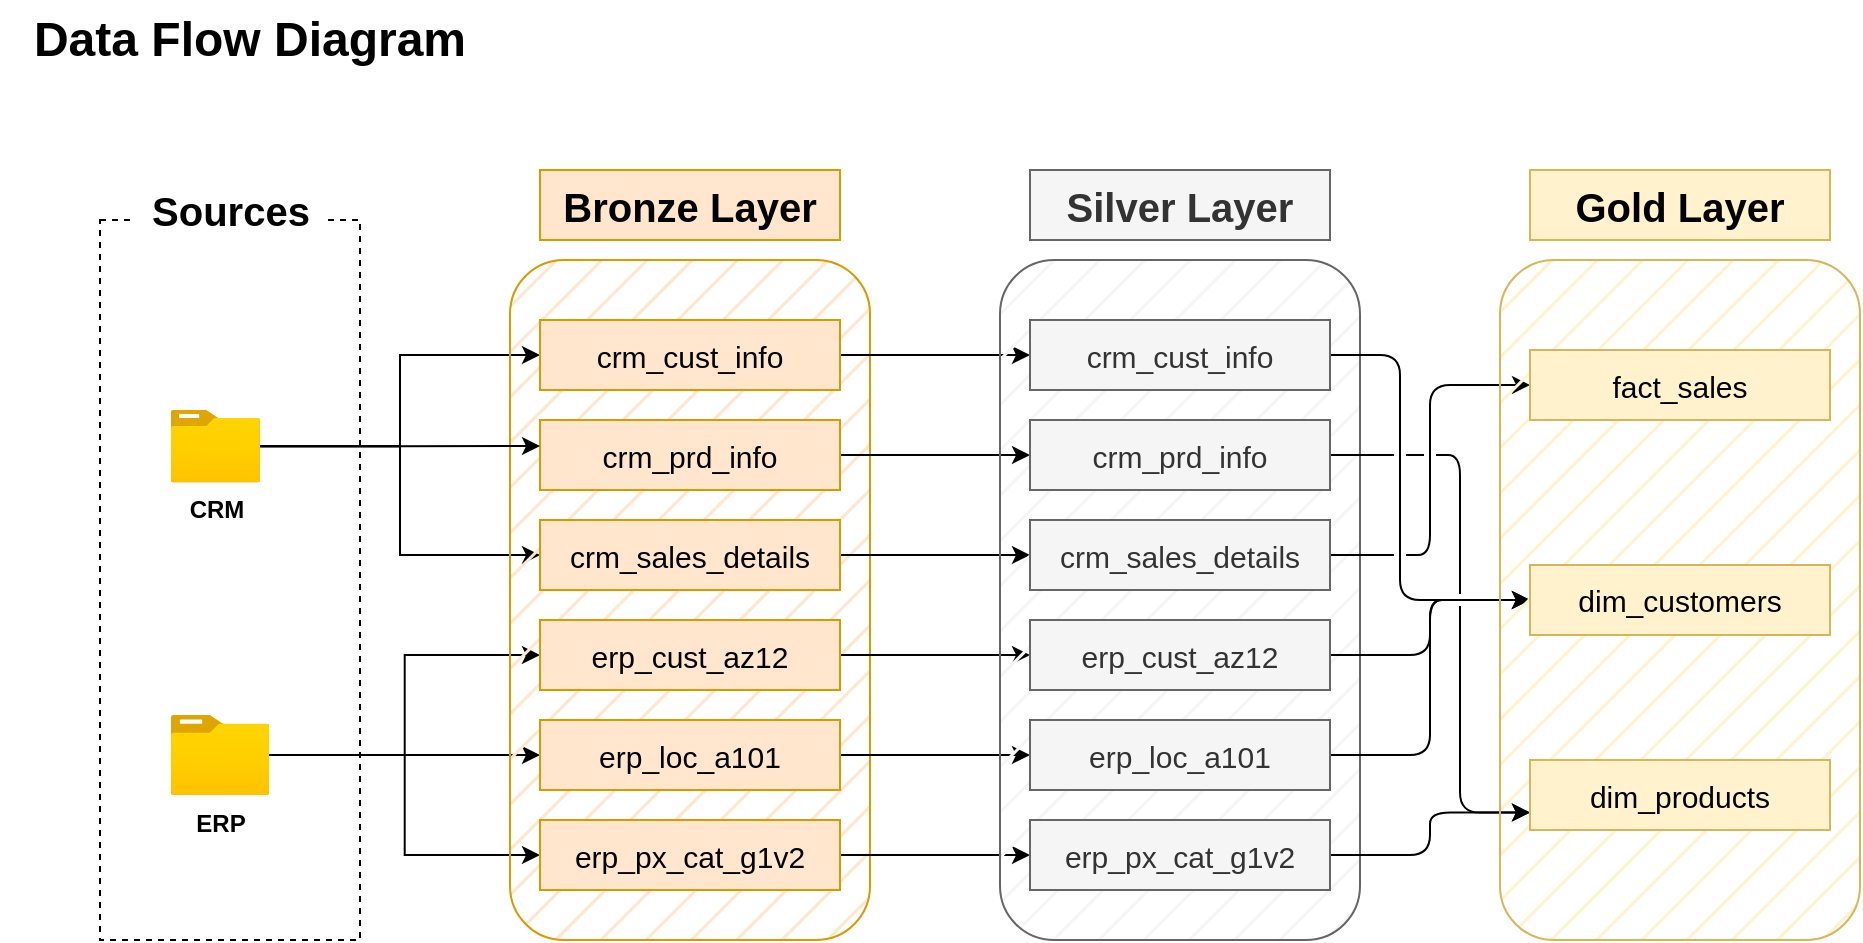 <mxfile version="27.0.9">
  <diagram name="Page-1" id="Yvh4AdQ1gagWU2hSKg-S">
    <mxGraphModel dx="314" dy="375" grid="1" gridSize="10" guides="1" tooltips="1" connect="1" arrows="1" fold="1" page="1" pageScale="1" pageWidth="1100" pageHeight="850" math="0" shadow="0">
      <root>
        <mxCell id="0" />
        <mxCell id="1" parent="0" />
        <mxCell id="vAyuxWA_YO4ddhJwpJ2V-1" value="&lt;b&gt;&lt;font style=&quot;font-size: 24px;&quot;&gt;Data Flow Diagram&lt;/font&gt;&lt;/b&gt;" style="rounded=0;whiteSpace=wrap;html=1;fillColor=none;strokeColor=none;" parent="1" vertex="1">
          <mxGeometry x="20" y="50" width="250" height="40" as="geometry" />
        </mxCell>
        <mxCell id="vAyuxWA_YO4ddhJwpJ2V-2" value="" style="rounded=0;whiteSpace=wrap;html=1;dashed=1;" parent="1" vertex="1">
          <mxGeometry x="70" y="160" width="130" height="360" as="geometry" />
        </mxCell>
        <mxCell id="vAyuxWA_YO4ddhJwpJ2V-3" value="&lt;b&gt;&lt;font style=&quot;font-size: 20px;&quot;&gt;Sources&lt;/font&gt;&lt;/b&gt;" style="rounded=0;whiteSpace=wrap;html=1;strokeColor=none;" parent="1" vertex="1">
          <mxGeometry x="87.5" y="140" width="95" height="30" as="geometry" />
        </mxCell>
        <mxCell id="vAyuxWA_YO4ddhJwpJ2V-13" style="edgeStyle=orthogonalEdgeStyle;rounded=0;orthogonalLoop=1;jettySize=auto;html=1;entryX=0;entryY=0.5;entryDx=0;entryDy=0;" parent="1" source="vAyuxWA_YO4ddhJwpJ2V-4" target="vAyuxWA_YO4ddhJwpJ2V-8" edge="1">
          <mxGeometry relative="1" as="geometry" />
        </mxCell>
        <mxCell id="vAyuxWA_YO4ddhJwpJ2V-15" style="edgeStyle=orthogonalEdgeStyle;rounded=0;orthogonalLoop=1;jettySize=auto;html=1;entryX=0;entryY=0.5;entryDx=0;entryDy=0;" parent="1" source="vAyuxWA_YO4ddhJwpJ2V-4" target="vAyuxWA_YO4ddhJwpJ2V-9" edge="1">
          <mxGeometry relative="1" as="geometry" />
        </mxCell>
        <mxCell id="vAyuxWA_YO4ddhJwpJ2V-4" value="&lt;b&gt;CRM&lt;/b&gt;" style="image;aspect=fixed;html=1;points=[];align=center;fontSize=12;image=img/lib/azure2/general/Folder_Blank.svg;" parent="1" vertex="1">
          <mxGeometry x="105.36" y="255" width="44.64" height="36.23" as="geometry" />
        </mxCell>
        <mxCell id="vAyuxWA_YO4ddhJwpJ2V-19" style="edgeStyle=orthogonalEdgeStyle;rounded=0;orthogonalLoop=1;jettySize=auto;html=1;entryX=0;entryY=0.5;entryDx=0;entryDy=0;" parent="1" source="vAyuxWA_YO4ddhJwpJ2V-5" target="vAyuxWA_YO4ddhJwpJ2V-16" edge="1">
          <mxGeometry relative="1" as="geometry" />
        </mxCell>
        <mxCell id="vAyuxWA_YO4ddhJwpJ2V-20" style="edgeStyle=orthogonalEdgeStyle;rounded=0;orthogonalLoop=1;jettySize=auto;html=1;entryX=0;entryY=0.5;entryDx=0;entryDy=0;" parent="1" source="vAyuxWA_YO4ddhJwpJ2V-5" target="vAyuxWA_YO4ddhJwpJ2V-18" edge="1">
          <mxGeometry relative="1" as="geometry" />
        </mxCell>
        <mxCell id="vAyuxWA_YO4ddhJwpJ2V-21" style="edgeStyle=orthogonalEdgeStyle;rounded=0;orthogonalLoop=1;jettySize=auto;html=1;entryX=0;entryY=0.5;entryDx=0;entryDy=0;" parent="1" source="vAyuxWA_YO4ddhJwpJ2V-5" target="vAyuxWA_YO4ddhJwpJ2V-17" edge="1">
          <mxGeometry relative="1" as="geometry" />
        </mxCell>
        <mxCell id="vAyuxWA_YO4ddhJwpJ2V-5" value="&lt;b&gt;ERP&lt;/b&gt;" style="image;aspect=fixed;html=1;points=[];align=center;fontSize=12;image=img/lib/azure2/general/Folder_Blank.svg;" parent="1" vertex="1">
          <mxGeometry x="105.36" y="407.5" width="49.29" height="40" as="geometry" />
        </mxCell>
        <mxCell id="vAyuxWA_YO4ddhJwpJ2V-6" value="" style="rounded=1;whiteSpace=wrap;html=1;fillStyle=hatch;fillColor=#ffe6cc;strokeColor=#d79b00;" parent="1" vertex="1">
          <mxGeometry x="275" y="180" width="180" height="340" as="geometry" />
        </mxCell>
        <mxCell id="vAyuxWA_YO4ddhJwpJ2V-7" value="&lt;b&gt;&lt;font style=&quot;font-size: 20px;&quot;&gt;Bronze Layer&lt;/font&gt;&lt;/b&gt;" style="rounded=0;whiteSpace=wrap;html=1;fillColor=#ffe6cc;strokeColor=#d79b00;" parent="1" vertex="1">
          <mxGeometry x="290" y="135" width="150" height="35" as="geometry" />
        </mxCell>
        <mxCell id="eR_c4iYf6t-zIN5fkSR2-9" style="edgeStyle=orthogonalEdgeStyle;rounded=0;orthogonalLoop=1;jettySize=auto;html=1;" parent="1" source="vAyuxWA_YO4ddhJwpJ2V-8" target="eR_c4iYf6t-zIN5fkSR2-3" edge="1">
          <mxGeometry relative="1" as="geometry" />
        </mxCell>
        <mxCell id="vAyuxWA_YO4ddhJwpJ2V-8" value="&lt;font style=&quot;font-size: 15px;&quot;&gt;crm_cust_info&lt;/font&gt;" style="rounded=0;whiteSpace=wrap;html=1;fillColor=#ffe6cc;strokeColor=#d79b00;" parent="1" vertex="1">
          <mxGeometry x="290" y="210" width="150" height="35" as="geometry" />
        </mxCell>
        <mxCell id="eR_c4iYf6t-zIN5fkSR2-11" style="edgeStyle=orthogonalEdgeStyle;rounded=0;orthogonalLoop=1;jettySize=auto;html=1;entryX=0;entryY=0.5;entryDx=0;entryDy=0;" parent="1" source="vAyuxWA_YO4ddhJwpJ2V-9" target="eR_c4iYf6t-zIN5fkSR2-4" edge="1">
          <mxGeometry relative="1" as="geometry" />
        </mxCell>
        <mxCell id="vAyuxWA_YO4ddhJwpJ2V-9" value="&lt;font style=&quot;font-size: 15px;&quot;&gt;crm_sales_details&lt;/font&gt;" style="rounded=0;whiteSpace=wrap;html=1;fillColor=#ffe6cc;strokeColor=#d79b00;" parent="1" vertex="1">
          <mxGeometry x="290" y="310" width="150" height="35" as="geometry" />
        </mxCell>
        <mxCell id="eR_c4iYf6t-zIN5fkSR2-10" style="edgeStyle=orthogonalEdgeStyle;rounded=0;orthogonalLoop=1;jettySize=auto;html=1;entryX=0;entryY=0.5;entryDx=0;entryDy=0;" parent="1" source="vAyuxWA_YO4ddhJwpJ2V-10" target="eR_c4iYf6t-zIN5fkSR2-5" edge="1">
          <mxGeometry relative="1" as="geometry" />
        </mxCell>
        <mxCell id="vAyuxWA_YO4ddhJwpJ2V-10" value="&lt;font style=&quot;font-size: 15px;&quot;&gt;crm_prd_info&lt;/font&gt;" style="rounded=0;whiteSpace=wrap;html=1;fillColor=#ffe6cc;strokeColor=#d79b00;" parent="1" vertex="1">
          <mxGeometry x="290" y="260" width="150" height="35" as="geometry" />
        </mxCell>
        <mxCell id="vAyuxWA_YO4ddhJwpJ2V-14" style="edgeStyle=orthogonalEdgeStyle;rounded=0;orthogonalLoop=1;jettySize=auto;html=1;" parent="1" source="vAyuxWA_YO4ddhJwpJ2V-4" edge="1">
          <mxGeometry relative="1" as="geometry">
            <mxPoint x="290" y="273" as="targetPoint" />
          </mxGeometry>
        </mxCell>
        <mxCell id="eR_c4iYf6t-zIN5fkSR2-12" style="edgeStyle=orthogonalEdgeStyle;rounded=0;orthogonalLoop=1;jettySize=auto;html=1;entryX=0;entryY=0.5;entryDx=0;entryDy=0;" parent="1" source="vAyuxWA_YO4ddhJwpJ2V-16" target="eR_c4iYf6t-zIN5fkSR2-6" edge="1">
          <mxGeometry relative="1" as="geometry" />
        </mxCell>
        <mxCell id="vAyuxWA_YO4ddhJwpJ2V-16" value="&lt;font style=&quot;font-size: 15px;&quot;&gt;erp_cust_az12&lt;/font&gt;" style="rounded=0;whiteSpace=wrap;html=1;fillColor=#ffe6cc;strokeColor=#d79b00;" parent="1" vertex="1">
          <mxGeometry x="290" y="360" width="150" height="35" as="geometry" />
        </mxCell>
        <mxCell id="eR_c4iYf6t-zIN5fkSR2-14" style="edgeStyle=orthogonalEdgeStyle;rounded=0;orthogonalLoop=1;jettySize=auto;html=1;entryX=0;entryY=0.5;entryDx=0;entryDy=0;" parent="1" source="vAyuxWA_YO4ddhJwpJ2V-17" target="eR_c4iYf6t-zIN5fkSR2-7" edge="1">
          <mxGeometry relative="1" as="geometry" />
        </mxCell>
        <mxCell id="vAyuxWA_YO4ddhJwpJ2V-17" value="&lt;font style=&quot;font-size: 15px;&quot;&gt;erp_px_cat_g1v2&lt;/font&gt;" style="rounded=0;whiteSpace=wrap;html=1;fillColor=#ffe6cc;strokeColor=#d79b00;" parent="1" vertex="1">
          <mxGeometry x="290" y="460" width="150" height="35" as="geometry" />
        </mxCell>
        <mxCell id="eR_c4iYf6t-zIN5fkSR2-13" style="edgeStyle=orthogonalEdgeStyle;rounded=0;orthogonalLoop=1;jettySize=auto;html=1;entryX=0;entryY=0.5;entryDx=0;entryDy=0;" parent="1" source="vAyuxWA_YO4ddhJwpJ2V-18" target="eR_c4iYf6t-zIN5fkSR2-8" edge="1">
          <mxGeometry relative="1" as="geometry" />
        </mxCell>
        <mxCell id="vAyuxWA_YO4ddhJwpJ2V-18" value="&lt;font style=&quot;font-size: 15px;&quot;&gt;erp_loc_a101&lt;/font&gt;" style="rounded=0;whiteSpace=wrap;html=1;fillColor=#ffe6cc;strokeColor=#d79b00;" parent="1" vertex="1">
          <mxGeometry x="290" y="410" width="150" height="35" as="geometry" />
        </mxCell>
        <mxCell id="eR_c4iYf6t-zIN5fkSR2-1" value="" style="rounded=1;whiteSpace=wrap;html=1;fillStyle=hatch;fillColor=#f5f5f5;strokeColor=#666666;fontColor=#333333;" parent="1" vertex="1">
          <mxGeometry x="520" y="180" width="180" height="340" as="geometry" />
        </mxCell>
        <mxCell id="eR_c4iYf6t-zIN5fkSR2-2" value="&lt;b&gt;&lt;font style=&quot;font-size: 20px;&quot;&gt;Silver Layer&lt;/font&gt;&lt;/b&gt;" style="rounded=0;whiteSpace=wrap;html=1;fillColor=#f5f5f5;strokeColor=#666666;fontColor=#333333;" parent="1" vertex="1">
          <mxGeometry x="535" y="135" width="150" height="35" as="geometry" />
        </mxCell>
        <mxCell id="QuB2CByMgv0xka8zOflv-11" style="edgeStyle=orthogonalEdgeStyle;rounded=1;orthogonalLoop=1;jettySize=auto;html=1;entryX=0;entryY=0.5;entryDx=0;entryDy=0;curved=0;jumpStyle=gap;endArrow=classic;endFill=1;" edge="1" parent="1" source="eR_c4iYf6t-zIN5fkSR2-3" target="QuB2CByMgv0xka8zOflv-5">
          <mxGeometry relative="1" as="geometry">
            <Array as="points">
              <mxPoint x="720" y="228" />
              <mxPoint x="720" y="350" />
            </Array>
          </mxGeometry>
        </mxCell>
        <mxCell id="eR_c4iYf6t-zIN5fkSR2-3" value="&lt;font style=&quot;font-size: 15px;&quot;&gt;crm_cust_info&lt;/font&gt;" style="rounded=0;whiteSpace=wrap;html=1;fillColor=#f5f5f5;strokeColor=#666666;fontColor=#333333;" parent="1" vertex="1">
          <mxGeometry x="535" y="210" width="150" height="35" as="geometry" />
        </mxCell>
        <mxCell id="QuB2CByMgv0xka8zOflv-10" style="edgeStyle=orthogonalEdgeStyle;rounded=1;orthogonalLoop=1;jettySize=auto;html=1;entryX=0;entryY=0.5;entryDx=0;entryDy=0;curved=0;jumpStyle=gap;endArrow=classic;endFill=1;" edge="1" parent="1" source="eR_c4iYf6t-zIN5fkSR2-4" target="QuB2CByMgv0xka8zOflv-3">
          <mxGeometry relative="1" as="geometry" />
        </mxCell>
        <mxCell id="eR_c4iYf6t-zIN5fkSR2-4" value="&lt;font style=&quot;font-size: 15px;&quot;&gt;crm_sales_details&lt;/font&gt;" style="rounded=0;whiteSpace=wrap;html=1;fillColor=#f5f5f5;strokeColor=#666666;fontColor=#333333;" parent="1" vertex="1">
          <mxGeometry x="535" y="310" width="150" height="35" as="geometry" />
        </mxCell>
        <mxCell id="QuB2CByMgv0xka8zOflv-12" style="edgeStyle=orthogonalEdgeStyle;rounded=1;orthogonalLoop=1;jettySize=auto;html=1;entryX=0;entryY=0.75;entryDx=0;entryDy=0;curved=0;jumpStyle=gap;endArrow=classic;endFill=1;" edge="1" parent="1" source="eR_c4iYf6t-zIN5fkSR2-5" target="QuB2CByMgv0xka8zOflv-4">
          <mxGeometry relative="1" as="geometry">
            <Array as="points">
              <mxPoint x="750" y="278" />
              <mxPoint x="750" y="456" />
            </Array>
          </mxGeometry>
        </mxCell>
        <mxCell id="eR_c4iYf6t-zIN5fkSR2-5" value="&lt;font style=&quot;font-size: 15px;&quot;&gt;crm_prd_info&lt;/font&gt;" style="rounded=0;whiteSpace=wrap;html=1;fillColor=#f5f5f5;strokeColor=#666666;fontColor=#333333;" parent="1" vertex="1">
          <mxGeometry x="535" y="260" width="150" height="35" as="geometry" />
        </mxCell>
        <mxCell id="QuB2CByMgv0xka8zOflv-13" style="edgeStyle=orthogonalEdgeStyle;rounded=1;orthogonalLoop=1;jettySize=auto;html=1;entryX=0;entryY=0.5;entryDx=0;entryDy=0;curved=0;jumpStyle=gap;endArrow=classic;endFill=1;" edge="1" parent="1" source="eR_c4iYf6t-zIN5fkSR2-6" target="QuB2CByMgv0xka8zOflv-5">
          <mxGeometry relative="1" as="geometry" />
        </mxCell>
        <mxCell id="eR_c4iYf6t-zIN5fkSR2-6" value="&lt;font style=&quot;font-size: 15px;&quot;&gt;erp_cust_az12&lt;/font&gt;" style="rounded=0;whiteSpace=wrap;html=1;fillColor=#f5f5f5;strokeColor=#666666;fontColor=#333333;" parent="1" vertex="1">
          <mxGeometry x="535" y="360" width="150" height="35" as="geometry" />
        </mxCell>
        <mxCell id="QuB2CByMgv0xka8zOflv-15" style="edgeStyle=orthogonalEdgeStyle;rounded=1;orthogonalLoop=1;jettySize=auto;html=1;entryX=0;entryY=0.75;entryDx=0;entryDy=0;curved=0;jumpStyle=gap;endArrow=classic;endFill=1;" edge="1" parent="1" source="eR_c4iYf6t-zIN5fkSR2-7" target="QuB2CByMgv0xka8zOflv-4">
          <mxGeometry relative="1" as="geometry" />
        </mxCell>
        <mxCell id="eR_c4iYf6t-zIN5fkSR2-7" value="&lt;font style=&quot;font-size: 15px;&quot;&gt;erp_px_cat_g1v2&lt;/font&gt;" style="rounded=0;whiteSpace=wrap;html=1;fillColor=#f5f5f5;strokeColor=#666666;fontColor=#333333;" parent="1" vertex="1">
          <mxGeometry x="535" y="460" width="150" height="35" as="geometry" />
        </mxCell>
        <mxCell id="QuB2CByMgv0xka8zOflv-14" style="edgeStyle=orthogonalEdgeStyle;rounded=1;orthogonalLoop=1;jettySize=auto;html=1;entryX=0;entryY=0.5;entryDx=0;entryDy=0;curved=0;jumpStyle=gap;endArrow=classic;endFill=1;" edge="1" parent="1" source="eR_c4iYf6t-zIN5fkSR2-8" target="QuB2CByMgv0xka8zOflv-5">
          <mxGeometry relative="1" as="geometry" />
        </mxCell>
        <mxCell id="eR_c4iYf6t-zIN5fkSR2-8" value="&lt;font style=&quot;font-size: 15px;&quot;&gt;erp_loc_a101&lt;/font&gt;" style="rounded=0;whiteSpace=wrap;html=1;fillColor=#f5f5f5;strokeColor=#666666;fontColor=#333333;" parent="1" vertex="1">
          <mxGeometry x="535" y="410" width="150" height="35" as="geometry" />
        </mxCell>
        <mxCell id="QuB2CByMgv0xka8zOflv-1" value="" style="rounded=1;whiteSpace=wrap;html=1;fillStyle=hatch;fillColor=#fff2cc;strokeColor=#d6b656;" vertex="1" parent="1">
          <mxGeometry x="770" y="180" width="180" height="340" as="geometry" />
        </mxCell>
        <mxCell id="QuB2CByMgv0xka8zOflv-2" value="&lt;b&gt;&lt;font style=&quot;font-size: 20px;&quot;&gt;Gold Layer&lt;/font&gt;&lt;/b&gt;" style="rounded=0;whiteSpace=wrap;html=1;fillColor=#fff2cc;strokeColor=#d6b656;" vertex="1" parent="1">
          <mxGeometry x="785" y="135" width="150" height="35" as="geometry" />
        </mxCell>
        <mxCell id="QuB2CByMgv0xka8zOflv-3" value="&lt;font style=&quot;font-size: 15px;&quot;&gt;fact_sales&lt;/font&gt;" style="rounded=0;whiteSpace=wrap;html=1;fillColor=#fff2cc;strokeColor=#d6b656;" vertex="1" parent="1">
          <mxGeometry x="785" y="225" width="150" height="35" as="geometry" />
        </mxCell>
        <mxCell id="QuB2CByMgv0xka8zOflv-4" value="&lt;font style=&quot;font-size: 15px;&quot;&gt;dim_products&lt;/font&gt;" style="rounded=0;whiteSpace=wrap;html=1;fillColor=#fff2cc;strokeColor=#d6b656;" vertex="1" parent="1">
          <mxGeometry x="785" y="430" width="150" height="35" as="geometry" />
        </mxCell>
        <mxCell id="QuB2CByMgv0xka8zOflv-5" value="&lt;font style=&quot;font-size: 15px;&quot;&gt;dim_customers&lt;/font&gt;" style="rounded=0;whiteSpace=wrap;html=1;fillColor=#fff2cc;strokeColor=#d6b656;" vertex="1" parent="1">
          <mxGeometry x="785" y="332.5" width="150" height="35" as="geometry" />
        </mxCell>
      </root>
    </mxGraphModel>
  </diagram>
</mxfile>
